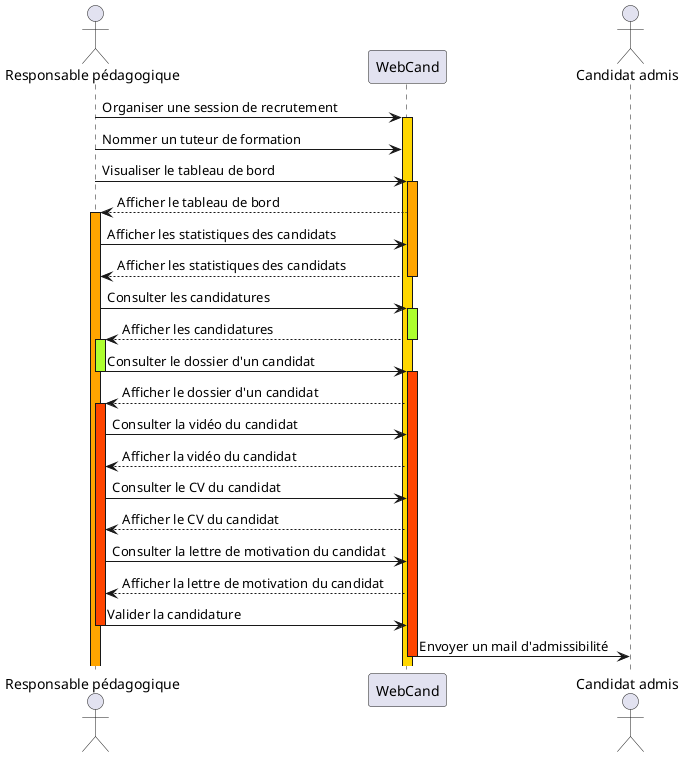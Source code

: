 @startuml

actor "Responsable pédagogique" as RP
participant "WebCand" as WC
actor "Candidat admis" as CA

RP -> WC : Organiser une session de recrutement
activate WC #Gold

RP -> WC : Nommer un tuteur de formation

RP -> WC : Visualiser le tableau de bord
activate WC #Orange
WC --> RP : Afficher le tableau de bord
activate RP #Orange
RP -> WC : Afficher les statistiques des candidats
WC --> RP : Afficher les statistiques des candidats
deactivate WC


RP -> WC : Consulter les candidatures
activate WC #GreenYellow
WC --> RP : Afficher les candidatures
deactivate WC
activate RP #GreenYellow
RP -> WC : Consulter le dossier d'un candidat
deactivate RP
activate WC #OrangeRed

WC --> RP : Afficher le dossier d'un candidat

activate RP #OrangeRed
RP -> WC : Consulter la vidéo du candidat
WC --> RP : Afficher la vidéo du candidat
RP -> WC : Consulter le CV du candidat
WC --> RP : Afficher le CV du candidat
RP -> WC : Consulter la lettre de motivation du candidat
WC --> RP : Afficher la lettre de motivation du candidat
RP -> WC : Valider la candidature
deactivate RP
WC -> CA : Envoyer un mail d'admissibilité
deactivate WC



@enduml
